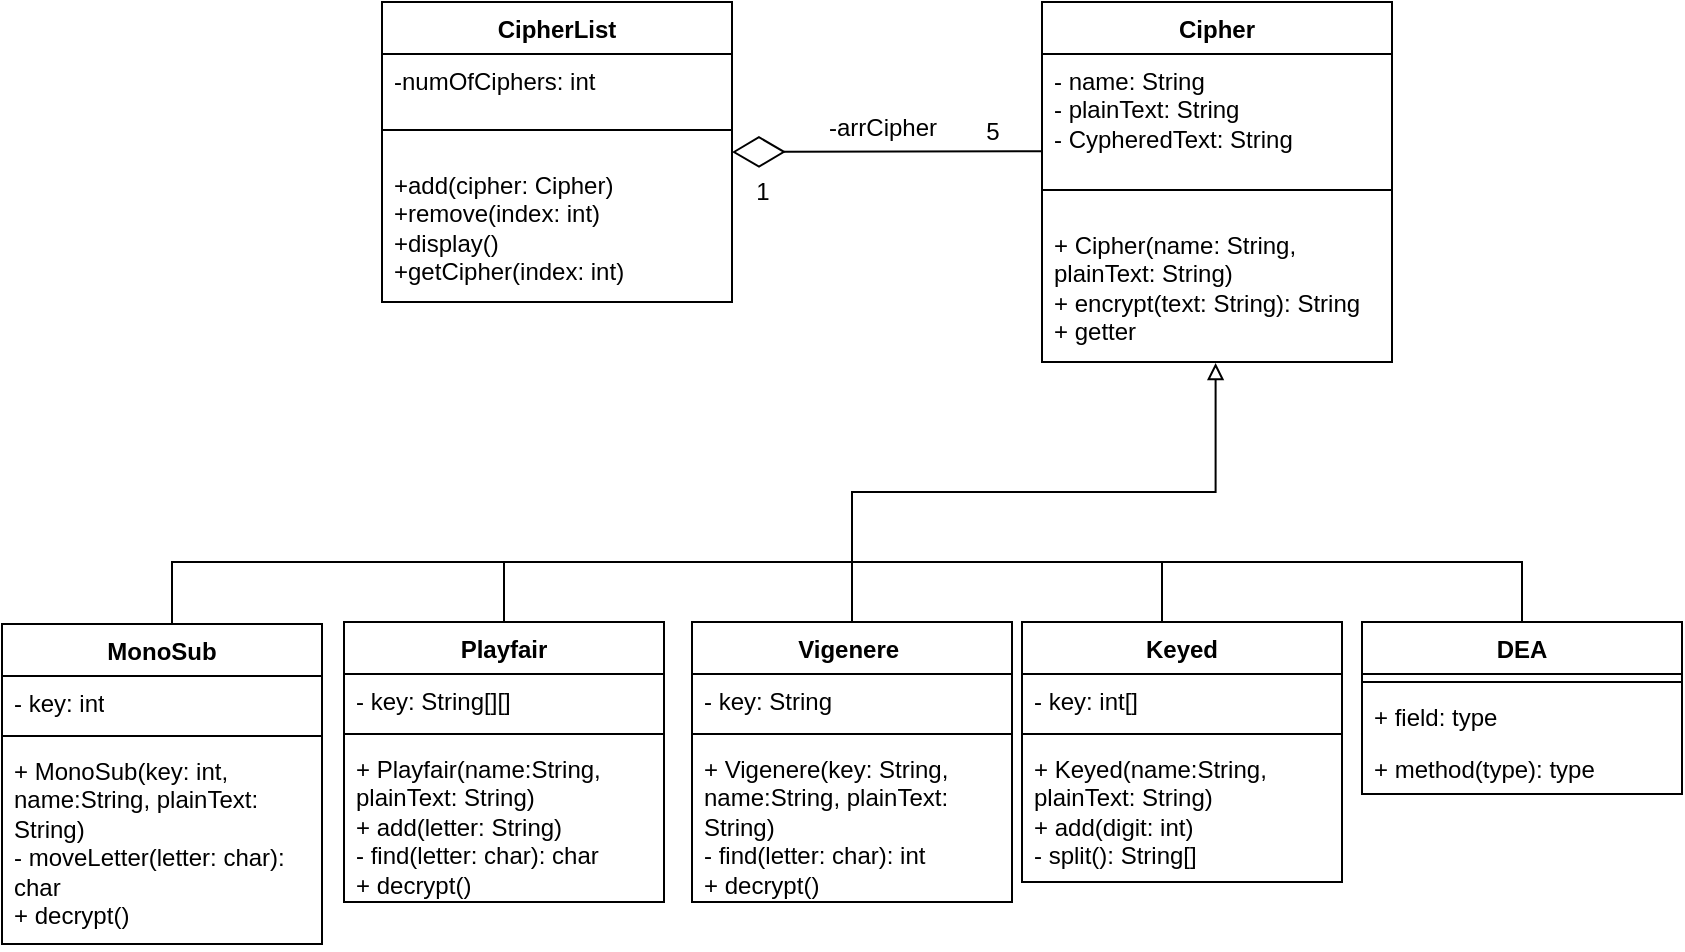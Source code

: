 <mxfile version="21.7.2" type="device">
  <diagram id="tQ0tegyyUaphIH791T1e" name="Page-1">
    <mxGraphModel dx="1366" dy="722" grid="1" gridSize="10" guides="1" tooltips="1" connect="1" arrows="1" fold="1" page="1" pageScale="1" pageWidth="1100" pageHeight="850" math="0" shadow="0">
      <root>
        <mxCell id="0" />
        <mxCell id="1" parent="0" />
        <mxCell id="EctsauKl_gHP3Q37_j7N-1" value="Cipher" style="swimlane;fontStyle=1;align=center;verticalAlign=top;childLayout=stackLayout;horizontal=1;startSize=26;horizontalStack=0;resizeParent=1;resizeParentMax=0;resizeLast=0;collapsible=1;marginBottom=0;whiteSpace=wrap;html=1;" parent="1" vertex="1">
          <mxGeometry x="650" y="300" width="175" height="180" as="geometry" />
        </mxCell>
        <mxCell id="EctsauKl_gHP3Q37_j7N-2" value="- name: String&lt;br&gt;- plainText: String&lt;br&gt;- CypheredText: String" style="text;strokeColor=none;fillColor=none;align=left;verticalAlign=top;spacingLeft=4;spacingRight=4;overflow=hidden;rotatable=0;points=[[0,0.5],[1,0.5]];portConstraint=eastwest;whiteSpace=wrap;html=1;" parent="EctsauKl_gHP3Q37_j7N-1" vertex="1">
          <mxGeometry y="26" width="175" height="54" as="geometry" />
        </mxCell>
        <mxCell id="EctsauKl_gHP3Q37_j7N-3" value="" style="line;strokeWidth=1;fillColor=none;align=left;verticalAlign=middle;spacingTop=-1;spacingLeft=3;spacingRight=3;rotatable=0;labelPosition=right;points=[];portConstraint=eastwest;strokeColor=inherit;" parent="EctsauKl_gHP3Q37_j7N-1" vertex="1">
          <mxGeometry y="80" width="175" height="28" as="geometry" />
        </mxCell>
        <mxCell id="EctsauKl_gHP3Q37_j7N-4" value="+ Cipher(name: String, plainText: String)&lt;br&gt;+ encrypt(text: String): String&lt;br&gt;+ getter" style="text;strokeColor=none;fillColor=none;align=left;verticalAlign=top;spacingLeft=4;spacingRight=4;overflow=hidden;rotatable=0;points=[[0,0.5],[1,0.5]];portConstraint=eastwest;whiteSpace=wrap;html=1;" parent="EctsauKl_gHP3Q37_j7N-1" vertex="1">
          <mxGeometry y="108" width="175" height="72" as="geometry" />
        </mxCell>
        <mxCell id="EctsauKl_gHP3Q37_j7N-11" style="edgeStyle=orthogonalEdgeStyle;rounded=0;orthogonalLoop=1;jettySize=auto;html=1;entryX=0.496;entryY=1.007;entryDx=0;entryDy=0;entryPerimeter=0;strokeWidth=1;endArrow=block;endFill=0;" parent="1" source="EctsauKl_gHP3Q37_j7N-5" target="EctsauKl_gHP3Q37_j7N-4" edge="1">
          <mxGeometry relative="1" as="geometry" />
        </mxCell>
        <mxCell id="EctsauKl_gHP3Q37_j7N-5" value="Vigenere&amp;nbsp;" style="swimlane;fontStyle=1;align=center;verticalAlign=top;childLayout=stackLayout;horizontal=1;startSize=26;horizontalStack=0;resizeParent=1;resizeParentMax=0;resizeLast=0;collapsible=1;marginBottom=0;whiteSpace=wrap;html=1;" parent="1" vertex="1">
          <mxGeometry x="475" y="610" width="160" height="140" as="geometry" />
        </mxCell>
        <mxCell id="EctsauKl_gHP3Q37_j7N-6" value="- key: String" style="text;strokeColor=none;fillColor=none;align=left;verticalAlign=top;spacingLeft=4;spacingRight=4;overflow=hidden;rotatable=0;points=[[0,0.5],[1,0.5]];portConstraint=eastwest;whiteSpace=wrap;html=1;" parent="EctsauKl_gHP3Q37_j7N-5" vertex="1">
          <mxGeometry y="26" width="160" height="26" as="geometry" />
        </mxCell>
        <mxCell id="EctsauKl_gHP3Q37_j7N-7" value="" style="line;strokeWidth=1;fillColor=none;align=left;verticalAlign=middle;spacingTop=-1;spacingLeft=3;spacingRight=3;rotatable=0;labelPosition=right;points=[];portConstraint=eastwest;strokeColor=inherit;" parent="EctsauKl_gHP3Q37_j7N-5" vertex="1">
          <mxGeometry y="52" width="160" height="8" as="geometry" />
        </mxCell>
        <mxCell id="EctsauKl_gHP3Q37_j7N-8" value="+ Vigenere(key: String, name:String, plainText: String)&lt;br&gt;- find(letter: char): int&lt;br&gt;+ decrypt()" style="text;strokeColor=none;fillColor=none;align=left;verticalAlign=top;spacingLeft=4;spacingRight=4;overflow=hidden;rotatable=0;points=[[0,0.5],[1,0.5]];portConstraint=eastwest;whiteSpace=wrap;html=1;" parent="EctsauKl_gHP3Q37_j7N-5" vertex="1">
          <mxGeometry y="60" width="160" height="80" as="geometry" />
        </mxCell>
        <mxCell id="EctsauKl_gHP3Q37_j7N-30" style="edgeStyle=orthogonalEdgeStyle;rounded=0;orthogonalLoop=1;jettySize=auto;html=1;endArrow=none;endFill=0;" parent="1" source="EctsauKl_gHP3Q37_j7N-12" edge="1">
          <mxGeometry relative="1" as="geometry">
            <mxPoint x="381" y="580" as="targetPoint" />
          </mxGeometry>
        </mxCell>
        <mxCell id="EctsauKl_gHP3Q37_j7N-12" value="Playfair" style="swimlane;fontStyle=1;align=center;verticalAlign=top;childLayout=stackLayout;horizontal=1;startSize=26;horizontalStack=0;resizeParent=1;resizeParentMax=0;resizeLast=0;collapsible=1;marginBottom=0;whiteSpace=wrap;html=1;" parent="1" vertex="1">
          <mxGeometry x="301" y="610" width="160" height="140" as="geometry" />
        </mxCell>
        <mxCell id="EctsauKl_gHP3Q37_j7N-13" value="- key: String[][]" style="text;strokeColor=none;fillColor=none;align=left;verticalAlign=top;spacingLeft=4;spacingRight=4;overflow=hidden;rotatable=0;points=[[0,0.5],[1,0.5]];portConstraint=eastwest;whiteSpace=wrap;html=1;" parent="EctsauKl_gHP3Q37_j7N-12" vertex="1">
          <mxGeometry y="26" width="160" height="26" as="geometry" />
        </mxCell>
        <mxCell id="EctsauKl_gHP3Q37_j7N-14" value="" style="line;strokeWidth=1;fillColor=none;align=left;verticalAlign=middle;spacingTop=-1;spacingLeft=3;spacingRight=3;rotatable=0;labelPosition=right;points=[];portConstraint=eastwest;strokeColor=inherit;" parent="EctsauKl_gHP3Q37_j7N-12" vertex="1">
          <mxGeometry y="52" width="160" height="8" as="geometry" />
        </mxCell>
        <mxCell id="EctsauKl_gHP3Q37_j7N-15" value="+ Playfair(name:String, plainText: String)&lt;br&gt;+ add(letter: String)&lt;br&gt;- find(letter: char): char&lt;br&gt;+ decrypt()" style="text;strokeColor=none;fillColor=none;align=left;verticalAlign=top;spacingLeft=4;spacingRight=4;overflow=hidden;rotatable=0;points=[[0,0.5],[1,0.5]];portConstraint=eastwest;whiteSpace=wrap;html=1;" parent="EctsauKl_gHP3Q37_j7N-12" vertex="1">
          <mxGeometry y="60" width="160" height="80" as="geometry" />
        </mxCell>
        <mxCell id="EctsauKl_gHP3Q37_j7N-29" style="edgeStyle=orthogonalEdgeStyle;rounded=0;orthogonalLoop=1;jettySize=auto;html=1;endArrow=none;endFill=0;" parent="1" edge="1">
          <mxGeometry relative="1" as="geometry">
            <mxPoint x="555" y="580" as="targetPoint" />
            <mxPoint x="215" y="631" as="sourcePoint" />
            <Array as="points">
              <mxPoint x="215" y="580" />
            </Array>
          </mxGeometry>
        </mxCell>
        <mxCell id="EctsauKl_gHP3Q37_j7N-16" value="MonoSub" style="swimlane;fontStyle=1;align=center;verticalAlign=top;childLayout=stackLayout;horizontal=1;startSize=26;horizontalStack=0;resizeParent=1;resizeParentMax=0;resizeLast=0;collapsible=1;marginBottom=0;whiteSpace=wrap;html=1;" parent="1" vertex="1">
          <mxGeometry x="130" y="611" width="160" height="160" as="geometry" />
        </mxCell>
        <mxCell id="EctsauKl_gHP3Q37_j7N-17" value="- key: int" style="text;strokeColor=none;fillColor=none;align=left;verticalAlign=top;spacingLeft=4;spacingRight=4;overflow=hidden;rotatable=0;points=[[0,0.5],[1,0.5]];portConstraint=eastwest;whiteSpace=wrap;html=1;" parent="EctsauKl_gHP3Q37_j7N-16" vertex="1">
          <mxGeometry y="26" width="160" height="26" as="geometry" />
        </mxCell>
        <mxCell id="EctsauKl_gHP3Q37_j7N-18" value="" style="line;strokeWidth=1;fillColor=none;align=left;verticalAlign=middle;spacingTop=-1;spacingLeft=3;spacingRight=3;rotatable=0;labelPosition=right;points=[];portConstraint=eastwest;strokeColor=inherit;" parent="EctsauKl_gHP3Q37_j7N-16" vertex="1">
          <mxGeometry y="52" width="160" height="8" as="geometry" />
        </mxCell>
        <mxCell id="EctsauKl_gHP3Q37_j7N-19" value="+ MonoSub(key: int, name:String, plainText: String)&lt;br&gt;- moveLetter(letter: char): char&lt;br&gt;+ decrypt()" style="text;strokeColor=none;fillColor=none;align=left;verticalAlign=top;spacingLeft=4;spacingRight=4;overflow=hidden;rotatable=0;points=[[0,0.5],[1,0.5]];portConstraint=eastwest;whiteSpace=wrap;html=1;" parent="EctsauKl_gHP3Q37_j7N-16" vertex="1">
          <mxGeometry y="60" width="160" height="100" as="geometry" />
        </mxCell>
        <mxCell id="EctsauKl_gHP3Q37_j7N-31" style="edgeStyle=orthogonalEdgeStyle;rounded=0;orthogonalLoop=1;jettySize=auto;html=1;endArrow=none;endFill=0;" parent="1" edge="1">
          <mxGeometry relative="1" as="geometry">
            <mxPoint x="550" y="580" as="targetPoint" />
            <mxPoint x="710" y="630" as="sourcePoint" />
            <Array as="points">
              <mxPoint x="710" y="580" />
            </Array>
          </mxGeometry>
        </mxCell>
        <mxCell id="EctsauKl_gHP3Q37_j7N-20" value="Keyed" style="swimlane;fontStyle=1;align=center;verticalAlign=top;childLayout=stackLayout;horizontal=1;startSize=26;horizontalStack=0;resizeParent=1;resizeParentMax=0;resizeLast=0;collapsible=1;marginBottom=0;whiteSpace=wrap;html=1;" parent="1" vertex="1">
          <mxGeometry x="640" y="610" width="160" height="130" as="geometry" />
        </mxCell>
        <mxCell id="EctsauKl_gHP3Q37_j7N-21" value="- key: int[]" style="text;strokeColor=none;fillColor=none;align=left;verticalAlign=top;spacingLeft=4;spacingRight=4;overflow=hidden;rotatable=0;points=[[0,0.5],[1,0.5]];portConstraint=eastwest;whiteSpace=wrap;html=1;" parent="EctsauKl_gHP3Q37_j7N-20" vertex="1">
          <mxGeometry y="26" width="160" height="26" as="geometry" />
        </mxCell>
        <mxCell id="EctsauKl_gHP3Q37_j7N-22" value="" style="line;strokeWidth=1;fillColor=none;align=left;verticalAlign=middle;spacingTop=-1;spacingLeft=3;spacingRight=3;rotatable=0;labelPosition=right;points=[];portConstraint=eastwest;strokeColor=inherit;" parent="EctsauKl_gHP3Q37_j7N-20" vertex="1">
          <mxGeometry y="52" width="160" height="8" as="geometry" />
        </mxCell>
        <mxCell id="EctsauKl_gHP3Q37_j7N-23" value="+ Keyed(name:String, plainText: String)&lt;br&gt;+ add(digit: int)&lt;br&gt;- split(): String[]" style="text;strokeColor=none;fillColor=none;align=left;verticalAlign=top;spacingLeft=4;spacingRight=4;overflow=hidden;rotatable=0;points=[[0,0.5],[1,0.5]];portConstraint=eastwest;whiteSpace=wrap;html=1;" parent="EctsauKl_gHP3Q37_j7N-20" vertex="1">
          <mxGeometry y="60" width="160" height="70" as="geometry" />
        </mxCell>
        <mxCell id="EctsauKl_gHP3Q37_j7N-33" style="edgeStyle=orthogonalEdgeStyle;rounded=0;orthogonalLoop=1;jettySize=auto;html=1;endArrow=none;endFill=0;" parent="1" source="EctsauKl_gHP3Q37_j7N-24" edge="1">
          <mxGeometry relative="1" as="geometry">
            <mxPoint x="710" y="580" as="targetPoint" />
            <Array as="points">
              <mxPoint x="890" y="580" />
            </Array>
          </mxGeometry>
        </mxCell>
        <mxCell id="EctsauKl_gHP3Q37_j7N-24" value="DEA" style="swimlane;fontStyle=1;align=center;verticalAlign=top;childLayout=stackLayout;horizontal=1;startSize=26;horizontalStack=0;resizeParent=1;resizeParentMax=0;resizeLast=0;collapsible=1;marginBottom=0;whiteSpace=wrap;html=1;" parent="1" vertex="1">
          <mxGeometry x="810" y="610" width="160" height="86" as="geometry" />
        </mxCell>
        <mxCell id="EctsauKl_gHP3Q37_j7N-26" value="" style="line;strokeWidth=1;fillColor=none;align=left;verticalAlign=middle;spacingTop=-1;spacingLeft=3;spacingRight=3;rotatable=0;labelPosition=right;points=[];portConstraint=eastwest;strokeColor=inherit;" parent="EctsauKl_gHP3Q37_j7N-24" vertex="1">
          <mxGeometry y="26" width="160" height="8" as="geometry" />
        </mxCell>
        <mxCell id="EctsauKl_gHP3Q37_j7N-25" value="+ field: type" style="text;strokeColor=none;fillColor=none;align=left;verticalAlign=top;spacingLeft=4;spacingRight=4;overflow=hidden;rotatable=0;points=[[0,0.5],[1,0.5]];portConstraint=eastwest;whiteSpace=wrap;html=1;" parent="EctsauKl_gHP3Q37_j7N-24" vertex="1">
          <mxGeometry y="34" width="160" height="26" as="geometry" />
        </mxCell>
        <mxCell id="EctsauKl_gHP3Q37_j7N-27" value="+ method(type): type" style="text;strokeColor=none;fillColor=none;align=left;verticalAlign=top;spacingLeft=4;spacingRight=4;overflow=hidden;rotatable=0;points=[[0,0.5],[1,0.5]];portConstraint=eastwest;whiteSpace=wrap;html=1;" parent="EctsauKl_gHP3Q37_j7N-24" vertex="1">
          <mxGeometry y="60" width="160" height="26" as="geometry" />
        </mxCell>
        <mxCell id="PE9uMGZANJ4f3MsVHTWL-1" value="" style="endArrow=diamondThin;endFill=0;endSize=24;html=1;rounded=0;" parent="1" edge="1">
          <mxGeometry width="160" relative="1" as="geometry">
            <mxPoint x="650" y="374.58" as="sourcePoint" />
            <mxPoint x="495" y="375" as="targetPoint" />
          </mxGeometry>
        </mxCell>
        <mxCell id="PE9uMGZANJ4f3MsVHTWL-2" value="CipherList" style="swimlane;fontStyle=1;align=center;verticalAlign=top;childLayout=stackLayout;horizontal=1;startSize=26;horizontalStack=0;resizeParent=1;resizeParentMax=0;resizeLast=0;collapsible=1;marginBottom=0;whiteSpace=wrap;html=1;" parent="1" vertex="1">
          <mxGeometry x="320" y="300" width="175" height="150" as="geometry" />
        </mxCell>
        <mxCell id="PE9uMGZANJ4f3MsVHTWL-3" value="-numOfCiphers: int" style="text;strokeColor=none;fillColor=none;align=left;verticalAlign=top;spacingLeft=4;spacingRight=4;overflow=hidden;rotatable=0;points=[[0,0.5],[1,0.5]];portConstraint=eastwest;whiteSpace=wrap;html=1;" parent="PE9uMGZANJ4f3MsVHTWL-2" vertex="1">
          <mxGeometry y="26" width="175" height="24" as="geometry" />
        </mxCell>
        <mxCell id="PE9uMGZANJ4f3MsVHTWL-4" value="" style="line;strokeWidth=1;fillColor=none;align=left;verticalAlign=middle;spacingTop=-1;spacingLeft=3;spacingRight=3;rotatable=0;labelPosition=right;points=[];portConstraint=eastwest;strokeColor=inherit;" parent="PE9uMGZANJ4f3MsVHTWL-2" vertex="1">
          <mxGeometry y="50" width="175" height="28" as="geometry" />
        </mxCell>
        <mxCell id="PE9uMGZANJ4f3MsVHTWL-5" value="+add(cipher: Cipher)&lt;br&gt;+remove(index: int)&lt;br&gt;+display()&lt;br&gt;+getCipher(index: int)" style="text;strokeColor=none;fillColor=none;align=left;verticalAlign=top;spacingLeft=4;spacingRight=4;overflow=hidden;rotatable=0;points=[[0,0.5],[1,0.5]];portConstraint=eastwest;whiteSpace=wrap;html=1;" parent="PE9uMGZANJ4f3MsVHTWL-2" vertex="1">
          <mxGeometry y="78" width="175" height="72" as="geometry" />
        </mxCell>
        <mxCell id="5FvGQcvZJUQbWrv0fUT5-1" value="5" style="text;html=1;align=center;verticalAlign=middle;resizable=0;points=[];autosize=1;strokeColor=none;fillColor=none;" parent="1" vertex="1">
          <mxGeometry x="610" y="350" width="30" height="30" as="geometry" />
        </mxCell>
        <mxCell id="5FvGQcvZJUQbWrv0fUT5-2" value="1" style="text;html=1;align=center;verticalAlign=middle;resizable=0;points=[];autosize=1;strokeColor=none;fillColor=none;" parent="1" vertex="1">
          <mxGeometry x="495" y="380" width="30" height="30" as="geometry" />
        </mxCell>
        <mxCell id="5FvGQcvZJUQbWrv0fUT5-3" value="-arrCipher" style="text;html=1;align=center;verticalAlign=middle;resizable=0;points=[];autosize=1;strokeColor=none;fillColor=none;" parent="1" vertex="1">
          <mxGeometry x="530" y="348" width="80" height="30" as="geometry" />
        </mxCell>
      </root>
    </mxGraphModel>
  </diagram>
</mxfile>
